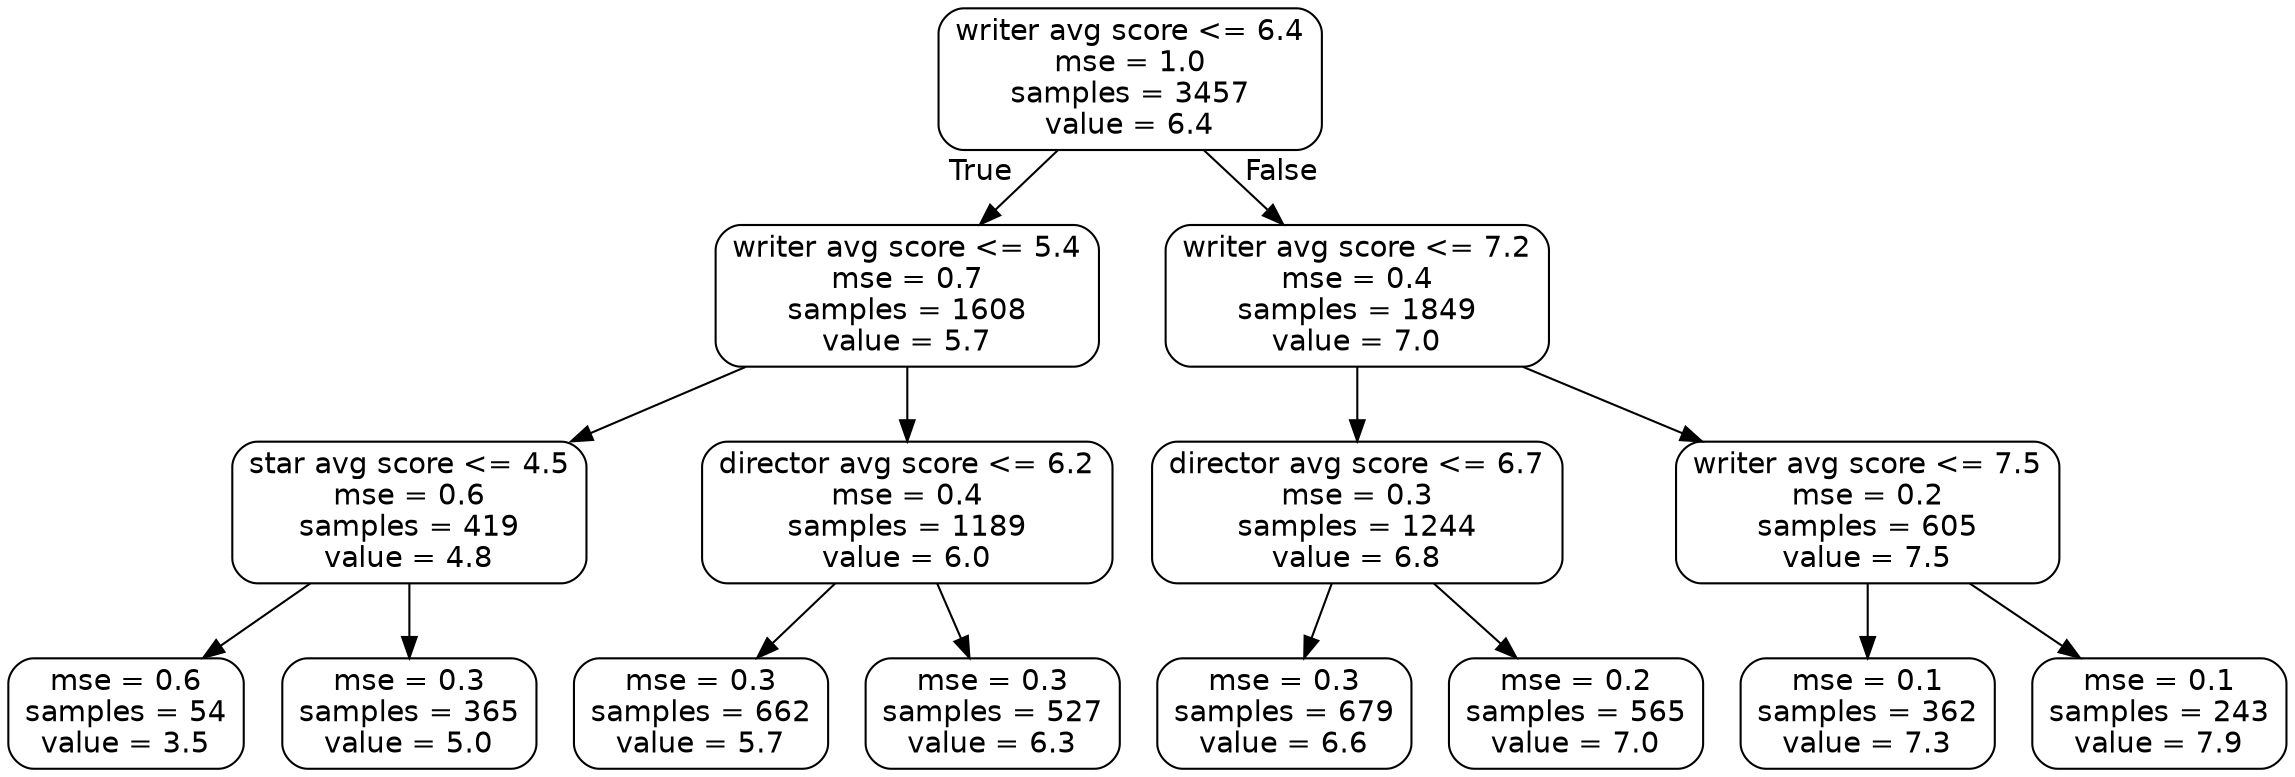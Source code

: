 digraph Tree {
node [shape=box, style="rounded", color="black", fontname=helvetica] ;
edge [fontname=helvetica] ;
0 [label="writer avg score <= 6.4\nmse = 1.0\nsamples = 3457\nvalue = 6.4"] ;
1 [label="writer avg score <= 5.4\nmse = 0.7\nsamples = 1608\nvalue = 5.7"] ;
0 -> 1 [labeldistance=2.5, labelangle=45, headlabel="True"] ;
2 [label="star avg score <= 4.5\nmse = 0.6\nsamples = 419\nvalue = 4.8"] ;
1 -> 2 ;
3 [label="mse = 0.6\nsamples = 54\nvalue = 3.5"] ;
2 -> 3 ;
4 [label="mse = 0.3\nsamples = 365\nvalue = 5.0"] ;
2 -> 4 ;
5 [label="director avg score <= 6.2\nmse = 0.4\nsamples = 1189\nvalue = 6.0"] ;
1 -> 5 ;
6 [label="mse = 0.3\nsamples = 662\nvalue = 5.7"] ;
5 -> 6 ;
7 [label="mse = 0.3\nsamples = 527\nvalue = 6.3"] ;
5 -> 7 ;
8 [label="writer avg score <= 7.2\nmse = 0.4\nsamples = 1849\nvalue = 7.0"] ;
0 -> 8 [labeldistance=2.5, labelangle=-45, headlabel="False"] ;
9 [label="director avg score <= 6.7\nmse = 0.3\nsamples = 1244\nvalue = 6.8"] ;
8 -> 9 ;
10 [label="mse = 0.3\nsamples = 679\nvalue = 6.6"] ;
9 -> 10 ;
11 [label="mse = 0.2\nsamples = 565\nvalue = 7.0"] ;
9 -> 11 ;
12 [label="writer avg score <= 7.5\nmse = 0.2\nsamples = 605\nvalue = 7.5"] ;
8 -> 12 ;
13 [label="mse = 0.1\nsamples = 362\nvalue = 7.3"] ;
12 -> 13 ;
14 [label="mse = 0.1\nsamples = 243\nvalue = 7.9"] ;
12 -> 14 ;
}